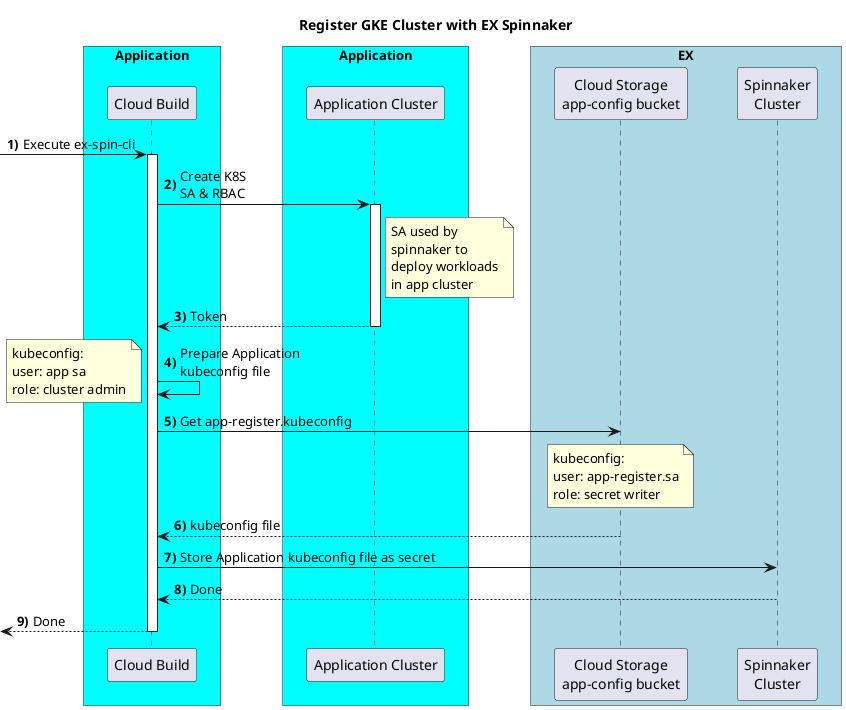 @startuml
autonumber 1 1 "<b>##)"
skinparam BoxPadding 30
skinparam ParticipantPadding 20

title "Register GKE Cluster with EX Spinnaker"

box "Application" #aqua
    participant "Cloud Build" as app_cb
end box

box "Application" #aqua
    participant "Application Cluster" as app_gke
end box

box "EX" #lightblue
    participant "Cloud Storage\napp-config bucket" as ex_bucket
    participant "Spinnaker\nCluster" as ex_gke
end box

[-> app_cb: Execute ex-spin-cli
activate app_cb

  app_cb -> app_gke: Create K8S\nSA & RBAC
  activate app_gke

    note right app_gke
        SA used by
        spinnaker to
        deploy workloads
        in app cluster
    end note

  app_cb <-- app_gke: Token
  deactivate app_gke

  app_cb -> app_cb: Prepare Application\nkubeconfig file

  note left
      kubeconfig:
      user: app sa
      role: cluster admin
  end note

  app_cb ->  ex_bucket: Get app-register.kubeconfig
    note over ex_bucket
        kubeconfig:
        user: app-register.sa
        role: secret writer
    end note
  app_cb <-- ex_bucket: kubeconfig file

  app_cb ->  ex_gke: Store Application kubeconfig file as secret
  app_cb <-- ex_gke: Done

[<--app_cb: Done
deactivate app_cb
@enduml
